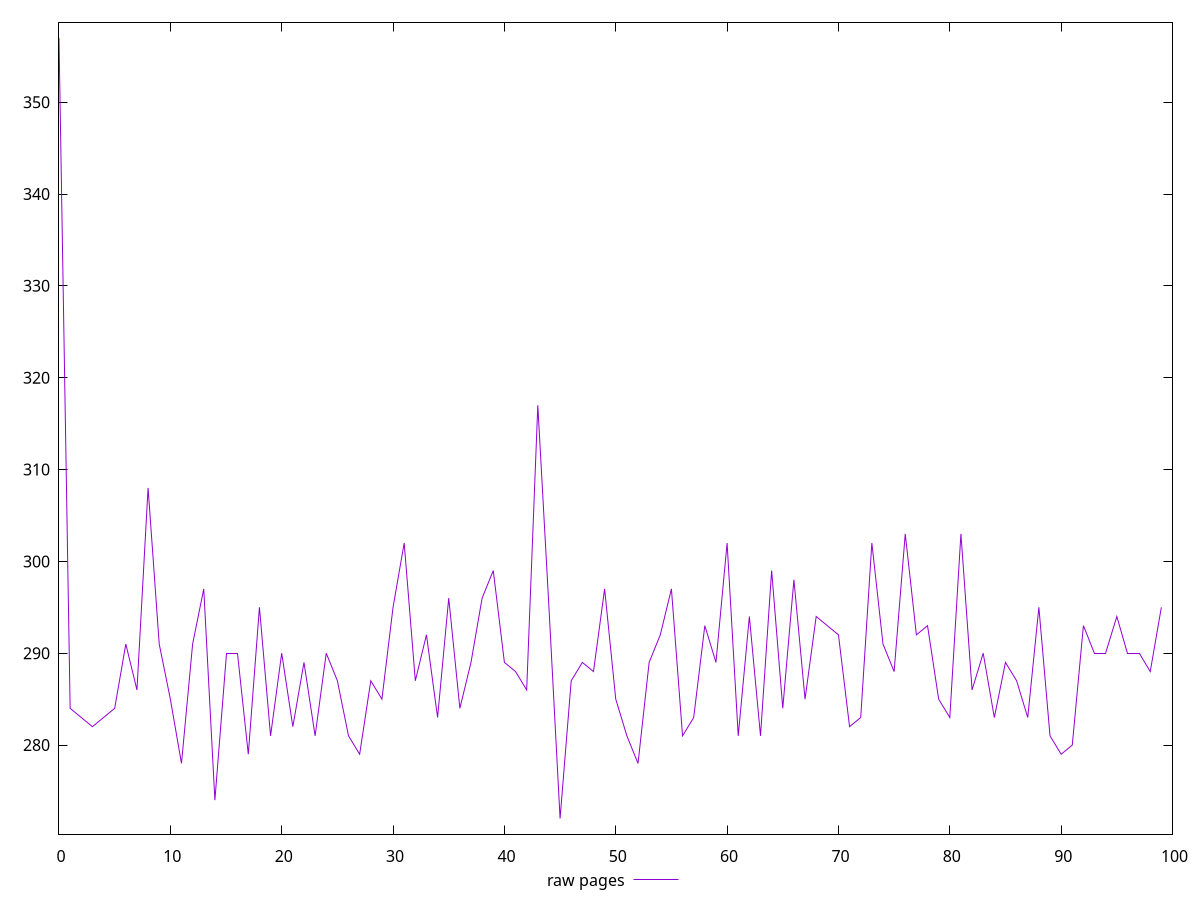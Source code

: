 $_rawPages <<EOF
357
284
283
282
283
284
291
286
307.9999999999982
291.0000000000018
285
278
291
297
274
290
290
279
295
280.9999999999982
290
282
289
280.9999999999982
290
287.0000000000018
281
279.0000000000018
286.9999999999982
285
295.0000000000018
302
286.9999999999982
292
283
296
284
289.0000000000018
296.0000000000018
299
288.9999999999982
288
286
317
295
271.9999999999982
287
289
288
297
284.9999999999982
281.0000000000018
277.9999999999982
289
292
297
281
283
293
289
302
281
294
281
299.0000000000018
284
298
284.9999999999982
294.0000000000018
293
292
282
283
302
290.9999999999982
287.9999999999982
303
292
293
285
283.0000000000018
303
286
290
282.9999999999982
289
287
283
294.9999999999982
280.9999999999982
279
280
293
289.9999999999982
290
294
289.9999999999982
290
288
295
EOF
set key outside below
set terminal pngcairo
set output "report_00006_2020-11-02T20-21-41.718Z/max-potential-fid/pages//raw.png"
set yrange [270.29999999999814:358.70000000000005]
plot $_rawPages title "raw pages" with line ,